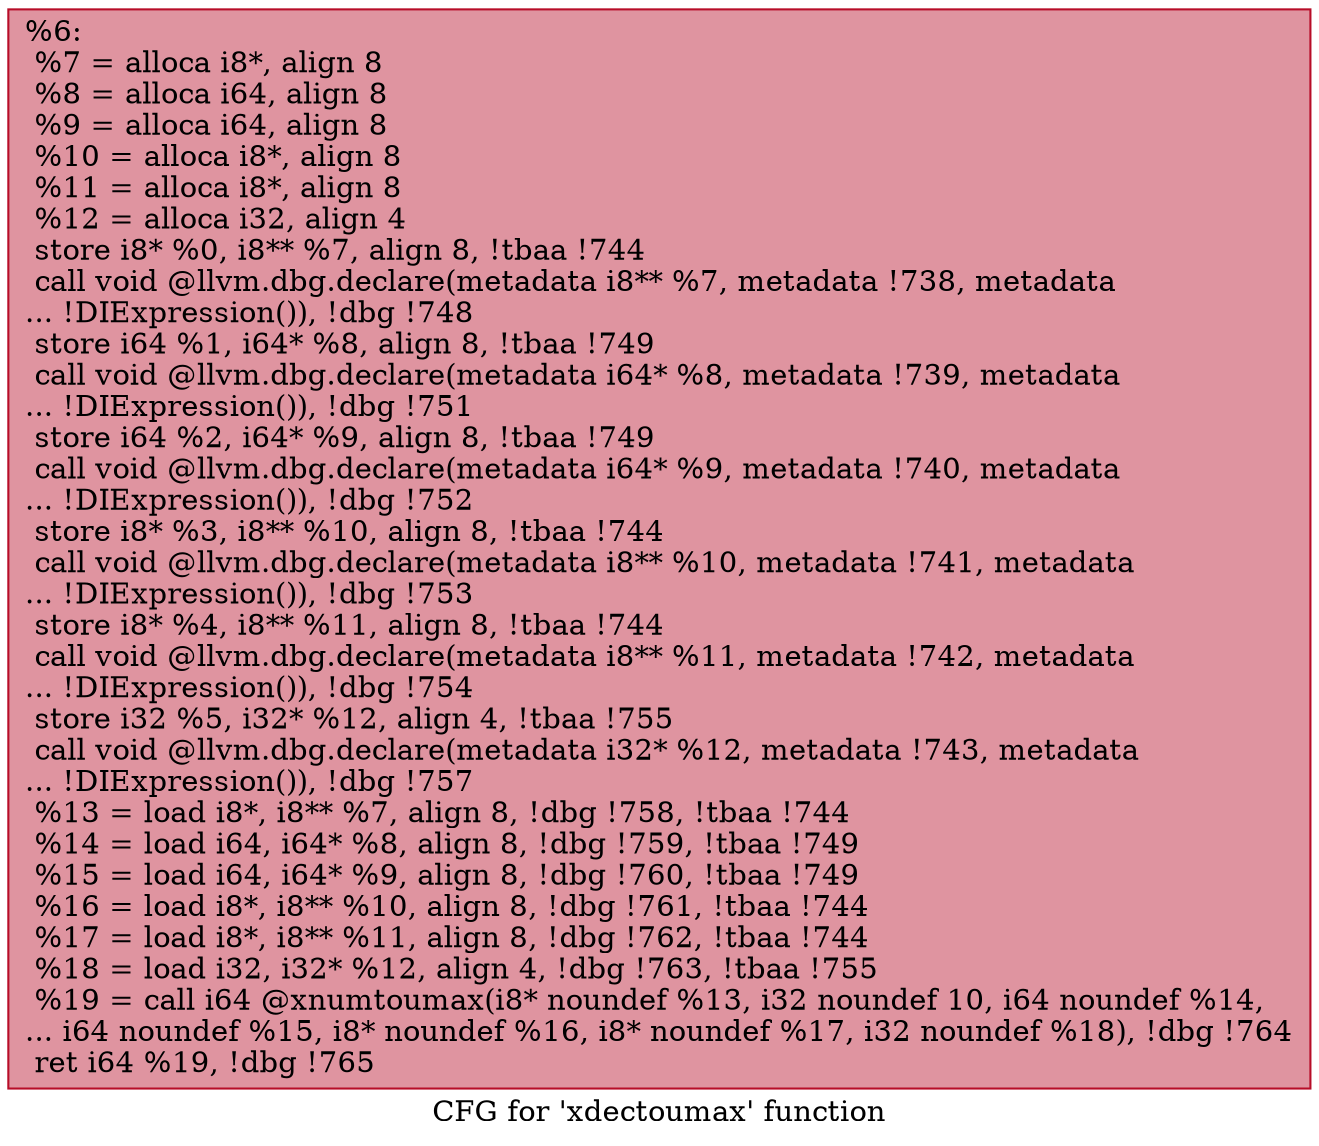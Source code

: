 digraph "CFG for 'xdectoumax' function" {
	label="CFG for 'xdectoumax' function";

	Node0xda0d30 [shape=record,color="#b70d28ff", style=filled, fillcolor="#b70d2870",label="{%6:\l  %7 = alloca i8*, align 8\l  %8 = alloca i64, align 8\l  %9 = alloca i64, align 8\l  %10 = alloca i8*, align 8\l  %11 = alloca i8*, align 8\l  %12 = alloca i32, align 4\l  store i8* %0, i8** %7, align 8, !tbaa !744\l  call void @llvm.dbg.declare(metadata i8** %7, metadata !738, metadata\l... !DIExpression()), !dbg !748\l  store i64 %1, i64* %8, align 8, !tbaa !749\l  call void @llvm.dbg.declare(metadata i64* %8, metadata !739, metadata\l... !DIExpression()), !dbg !751\l  store i64 %2, i64* %9, align 8, !tbaa !749\l  call void @llvm.dbg.declare(metadata i64* %9, metadata !740, metadata\l... !DIExpression()), !dbg !752\l  store i8* %3, i8** %10, align 8, !tbaa !744\l  call void @llvm.dbg.declare(metadata i8** %10, metadata !741, metadata\l... !DIExpression()), !dbg !753\l  store i8* %4, i8** %11, align 8, !tbaa !744\l  call void @llvm.dbg.declare(metadata i8** %11, metadata !742, metadata\l... !DIExpression()), !dbg !754\l  store i32 %5, i32* %12, align 4, !tbaa !755\l  call void @llvm.dbg.declare(metadata i32* %12, metadata !743, metadata\l... !DIExpression()), !dbg !757\l  %13 = load i8*, i8** %7, align 8, !dbg !758, !tbaa !744\l  %14 = load i64, i64* %8, align 8, !dbg !759, !tbaa !749\l  %15 = load i64, i64* %9, align 8, !dbg !760, !tbaa !749\l  %16 = load i8*, i8** %10, align 8, !dbg !761, !tbaa !744\l  %17 = load i8*, i8** %11, align 8, !dbg !762, !tbaa !744\l  %18 = load i32, i32* %12, align 4, !dbg !763, !tbaa !755\l  %19 = call i64 @xnumtoumax(i8* noundef %13, i32 noundef 10, i64 noundef %14,\l... i64 noundef %15, i8* noundef %16, i8* noundef %17, i32 noundef %18), !dbg !764\l  ret i64 %19, !dbg !765\l}"];
}

